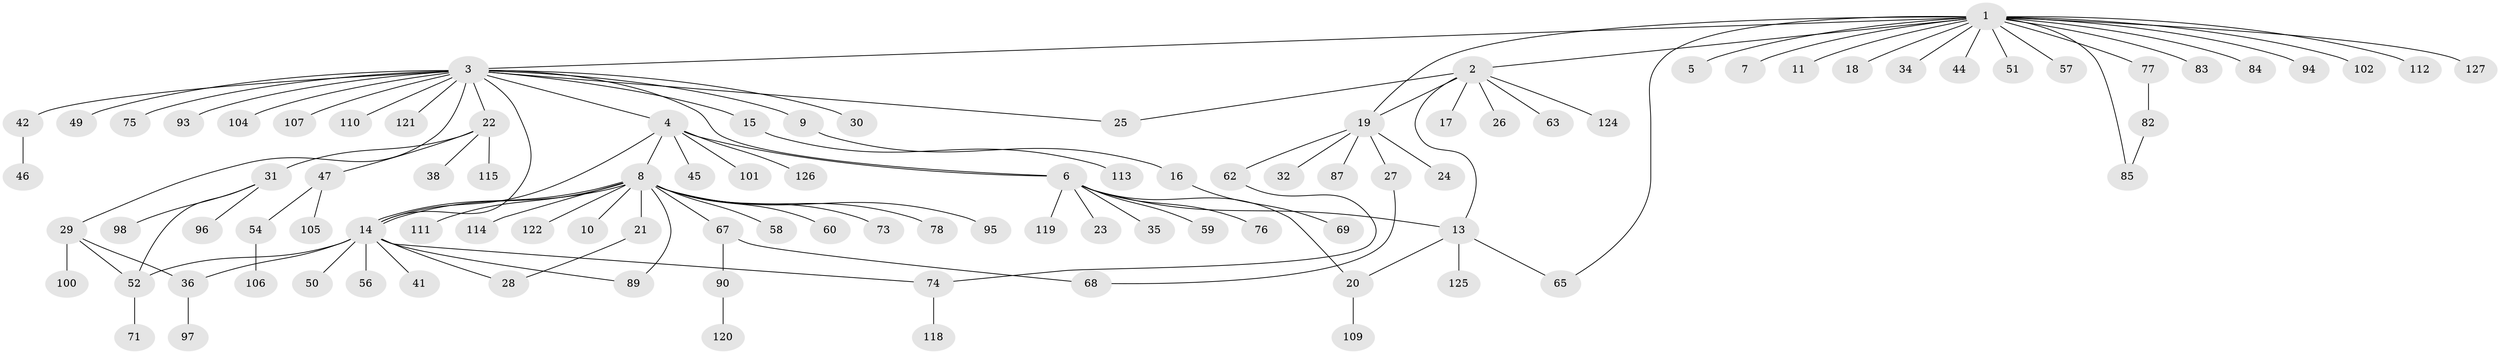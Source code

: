 // original degree distribution, {21: 0.007874015748031496, 8: 0.007874015748031496, 19: 0.007874015748031496, 7: 0.015748031496062992, 1: 0.5826771653543307, 10: 0.007874015748031496, 12: 0.015748031496062992, 3: 0.07874015748031496, 2: 0.2204724409448819, 6: 0.015748031496062992, 5: 0.015748031496062992, 4: 0.023622047244094488}
// Generated by graph-tools (version 1.1) at 2025/11/02/27/25 16:11:14]
// undirected, 100 vertices, 116 edges
graph export_dot {
graph [start="1"]
  node [color=gray90,style=filled];
  1 [super="+64"];
  2 [super="+99"];
  3 [super="+33"];
  4 [super="+12"];
  5;
  6 [super="+37"];
  7;
  8 [super="+40"];
  9 [super="+61"];
  10;
  11 [super="+117"];
  13 [super="+39"];
  14 [super="+70"];
  15 [super="+88"];
  16;
  17;
  18 [super="+103"];
  19 [super="+43"];
  20 [super="+48"];
  21 [super="+81"];
  22 [super="+79"];
  23;
  24;
  25;
  26;
  27 [super="+66"];
  28;
  29 [super="+123"];
  30;
  31 [super="+72"];
  32;
  34;
  35;
  36 [super="+53"];
  38;
  41;
  42 [super="+55"];
  44;
  45 [super="+108"];
  46;
  47 [super="+80"];
  49 [super="+92"];
  50 [super="+91"];
  51;
  52 [super="+86"];
  54;
  56;
  57;
  58;
  59;
  60;
  62;
  63;
  65;
  67;
  68;
  69;
  71;
  73;
  74;
  75;
  76;
  77;
  78 [super="+116"];
  82;
  83;
  84;
  85;
  87;
  89;
  90;
  93;
  94;
  95;
  96;
  97;
  98;
  100;
  101;
  102;
  104;
  105;
  106;
  107;
  109;
  110;
  111;
  112;
  113;
  114;
  115;
  118;
  119;
  120;
  121;
  122;
  124;
  125;
  126;
  127;
  1 -- 2;
  1 -- 3;
  1 -- 5;
  1 -- 7;
  1 -- 11;
  1 -- 18;
  1 -- 19;
  1 -- 34;
  1 -- 44;
  1 -- 51;
  1 -- 57;
  1 -- 65;
  1 -- 77;
  1 -- 83;
  1 -- 84;
  1 -- 85;
  1 -- 94;
  1 -- 102;
  1 -- 112;
  1 -- 127;
  2 -- 13;
  2 -- 17;
  2 -- 19;
  2 -- 25;
  2 -- 26;
  2 -- 63;
  2 -- 124;
  3 -- 4;
  3 -- 6;
  3 -- 9;
  3 -- 14;
  3 -- 15;
  3 -- 22;
  3 -- 25;
  3 -- 29;
  3 -- 30;
  3 -- 42;
  3 -- 49;
  3 -- 75;
  3 -- 93;
  3 -- 104;
  3 -- 107;
  3 -- 110;
  3 -- 121;
  4 -- 8;
  4 -- 45;
  4 -- 101;
  4 -- 126;
  4 -- 14;
  4 -- 6;
  6 -- 20;
  6 -- 23;
  6 -- 35;
  6 -- 59;
  6 -- 76;
  6 -- 119;
  6 -- 13;
  8 -- 10;
  8 -- 14;
  8 -- 14;
  8 -- 21;
  8 -- 67;
  8 -- 78 [weight=2];
  8 -- 111;
  8 -- 114;
  8 -- 122;
  8 -- 89;
  8 -- 73;
  8 -- 58;
  8 -- 60;
  8 -- 95;
  9 -- 16;
  13 -- 65;
  13 -- 125;
  13 -- 20;
  14 -- 28;
  14 -- 36;
  14 -- 41;
  14 -- 50;
  14 -- 56;
  14 -- 74;
  14 -- 89;
  14 -- 52;
  15 -- 113;
  16 -- 69;
  19 -- 24;
  19 -- 27;
  19 -- 32;
  19 -- 62;
  19 -- 87;
  20 -- 109;
  21 -- 28;
  22 -- 31;
  22 -- 38;
  22 -- 47;
  22 -- 115;
  27 -- 68;
  29 -- 36 [weight=2];
  29 -- 52;
  29 -- 100;
  31 -- 52;
  31 -- 96;
  31 -- 98;
  36 -- 97;
  42 -- 46;
  47 -- 54;
  47 -- 105;
  52 -- 71;
  54 -- 106;
  62 -- 74;
  67 -- 68;
  67 -- 90;
  74 -- 118;
  77 -- 82;
  82 -- 85;
  90 -- 120;
}
